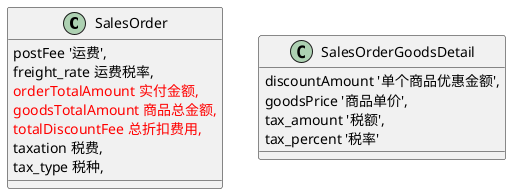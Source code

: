 @startuml

class SalesOrder{
    postFee '运费',
    freight_rate 运费税率,
    <font color=red>orderTotalAmount 实付金额,
    <font color=red>goodsTotalAmount 商品总金额,
    <font color=red>totalDiscountFee 总折扣费用,
    taxation 税费,
    tax_type 税种,
}
class SalesOrderGoodsDetail {
    discountAmount '单个商品优惠金额',
    goodsPrice '商品单价',
    tax_amount '税额',
    tax_percent '税率'
}

@enduml